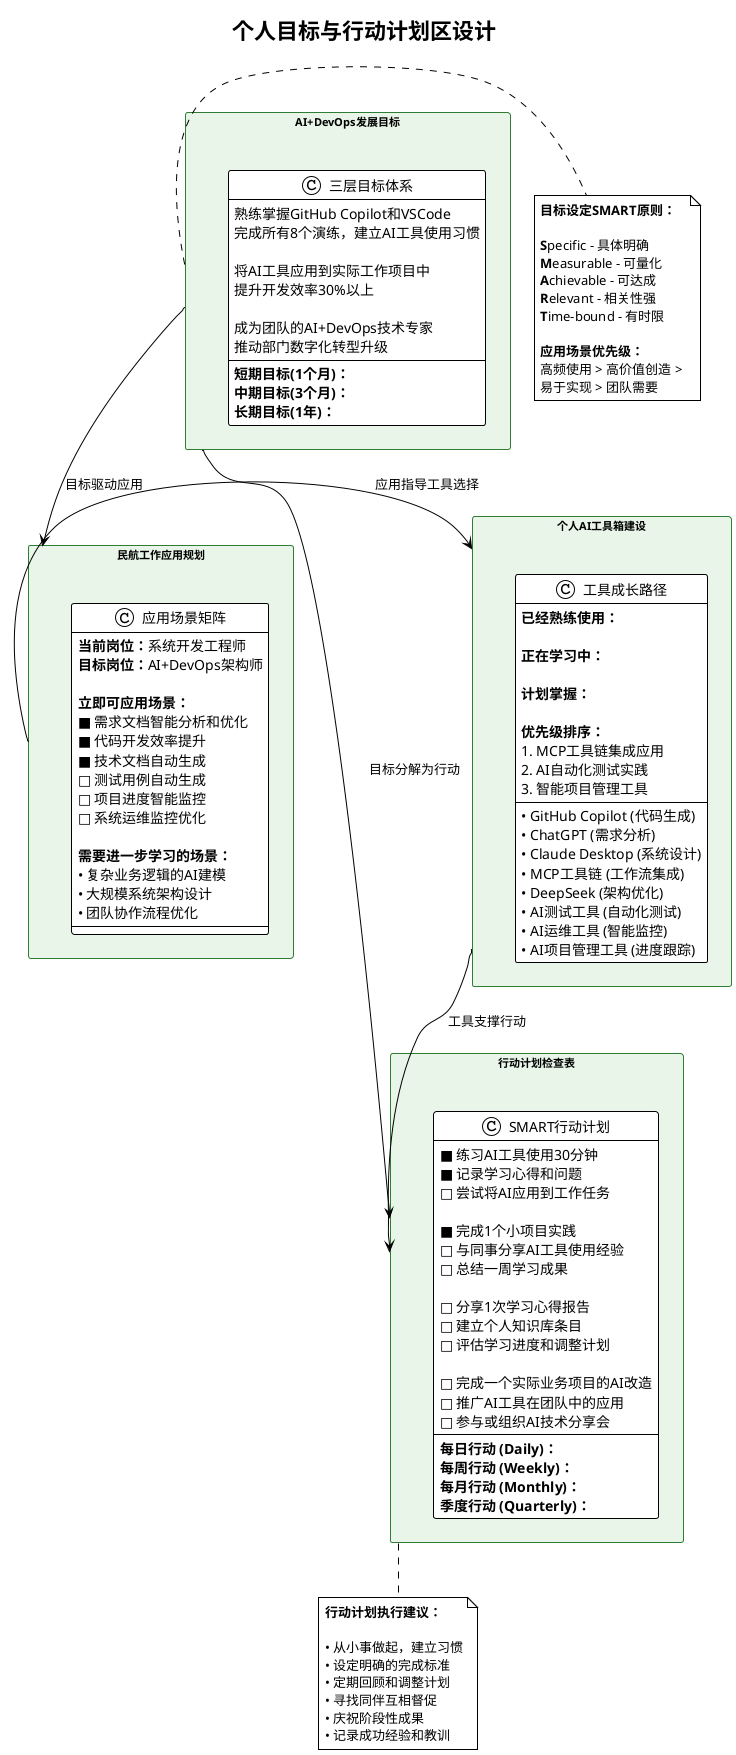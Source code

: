 @startuml Personal_Goal_Action_Plan_Area
!theme plain
skinparam backgroundColor #ffffff
skinparam rectangle {
    BackgroundColor #e8f5e8
    BorderColor #2e7d32
    FontSize 11
}

title 个人目标与行动计划区设计

rectangle "AI+DevOps发展目标" as goals {
    class "三层目标体系" as targets {
        <b>短期目标(1个月)：</b>
        熟练掌握GitHub Copilot和VSCode
        完成所有8个演练，建立AI工具使用习惯
        
        <b>中期目标(3个月)：</b>
        将AI工具应用到实际工作项目中
        提升开发效率30%以上
        
        <b>长期目标(1年)：</b>
        成为团队的AI+DevOps技术专家
        推动部门数字化转型升级
    }
}

rectangle "民航工作应用规划" as application {
    class "应用场景矩阵" as scenarios {
        <b>当前岗位：</b>系统开发工程师
        <b>目标岗位：</b>AI+DevOps架构师
        
        <b>立即可应用场景：</b>
        ■ 需求文档智能分析和优化
        ■ 代码开发效率提升  
        ■ 技术文档自动生成
        □ 测试用例自动生成
        □ 项目进度智能监控
        □ 系统运维监控优化
        
        <b>需要进一步学习的场景：</b>
        • 复杂业务逻辑的AI建模
        • 大规模系统架构设计
        • 团队协作流程优化
    }
}

rectangle "个人AI工具箱建设" as toolbox {
    class "工具成长路径" as tools {
        <b>已经熟练使用：</b>
        • GitHub Copilot (代码生成)
        • ChatGPT (需求分析)
        
        <b>正在学习中：</b>  
        • Claude Desktop (系统设计)
        • MCP工具链 (工作流集成)
        • DeepSeek (架构优化)
        
        <b>计划掌握：</b>
        • AI测试工具 (自动化测试)
        • AI运维工具 (智能监控)
        • AI项目管理工具 (进度跟踪)
        
        <b>优先级排序：</b>
        1. MCP工具链集成应用
        2. AI自动化测试实践  
        3. 智能项目管理工具
    }
}

rectangle "行动计划检查表" as checklist {
    class "SMART行动计划" as actions {
        <b>每日行动 (Daily)：</b>
        ■ 练习AI工具使用30分钟
        ■ 记录学习心得和问题
        □ 尝试将AI应用到工作任务
        
        <b>每周行动 (Weekly)：</b>
        ■ 完成1个小项目实践
        □ 与同事分享AI工具使用经验
        □ 总结一周学习成果
        
        <b>每月行动 (Monthly)：</b>
        □ 分享1次学习心得报告
        □ 建立个人知识库条目
        □ 评估学习进度和调整计划
        
        <b>季度行动 (Quarterly)：</b>
        □ 完成一个实际业务项目的AI改造
        □ 推广AI工具在团队中的应用
        □ 参与或组织AI技术分享会
    }
}

' 关系连线
goals -down-> application : "目标驱动应用"
application -right-> toolbox : "应用指导工具选择"
toolbox -down-> checklist : "工具支撑行动"
goals -right-> checklist : "目标分解为行动"

note right of goals
    <b>目标设定SMART原则：</b>
    
    <b>S</b>pecific - 具体明确
    <b>M</b>easurable - 可量化
    <b>A</b>chievable - 可达成  
    <b>R</b>elevant - 相关性强
    <b>T</b>ime-bound - 有时限
    
    <b>应用场景优先级：</b>
    高频使用 > 高价值创造 > 
    易于实现 > 团队需要
end note

note bottom of checklist
    <b>行动计划执行建议：</b>
    
    • 从小事做起，建立习惯
    • 设定明确的完成标准
    • 定期回顾和调整计划
    • 寻找同伴互相督促
    • 庆祝阶段性成果
    • 记录成功经验和教训
end note

@enduml
